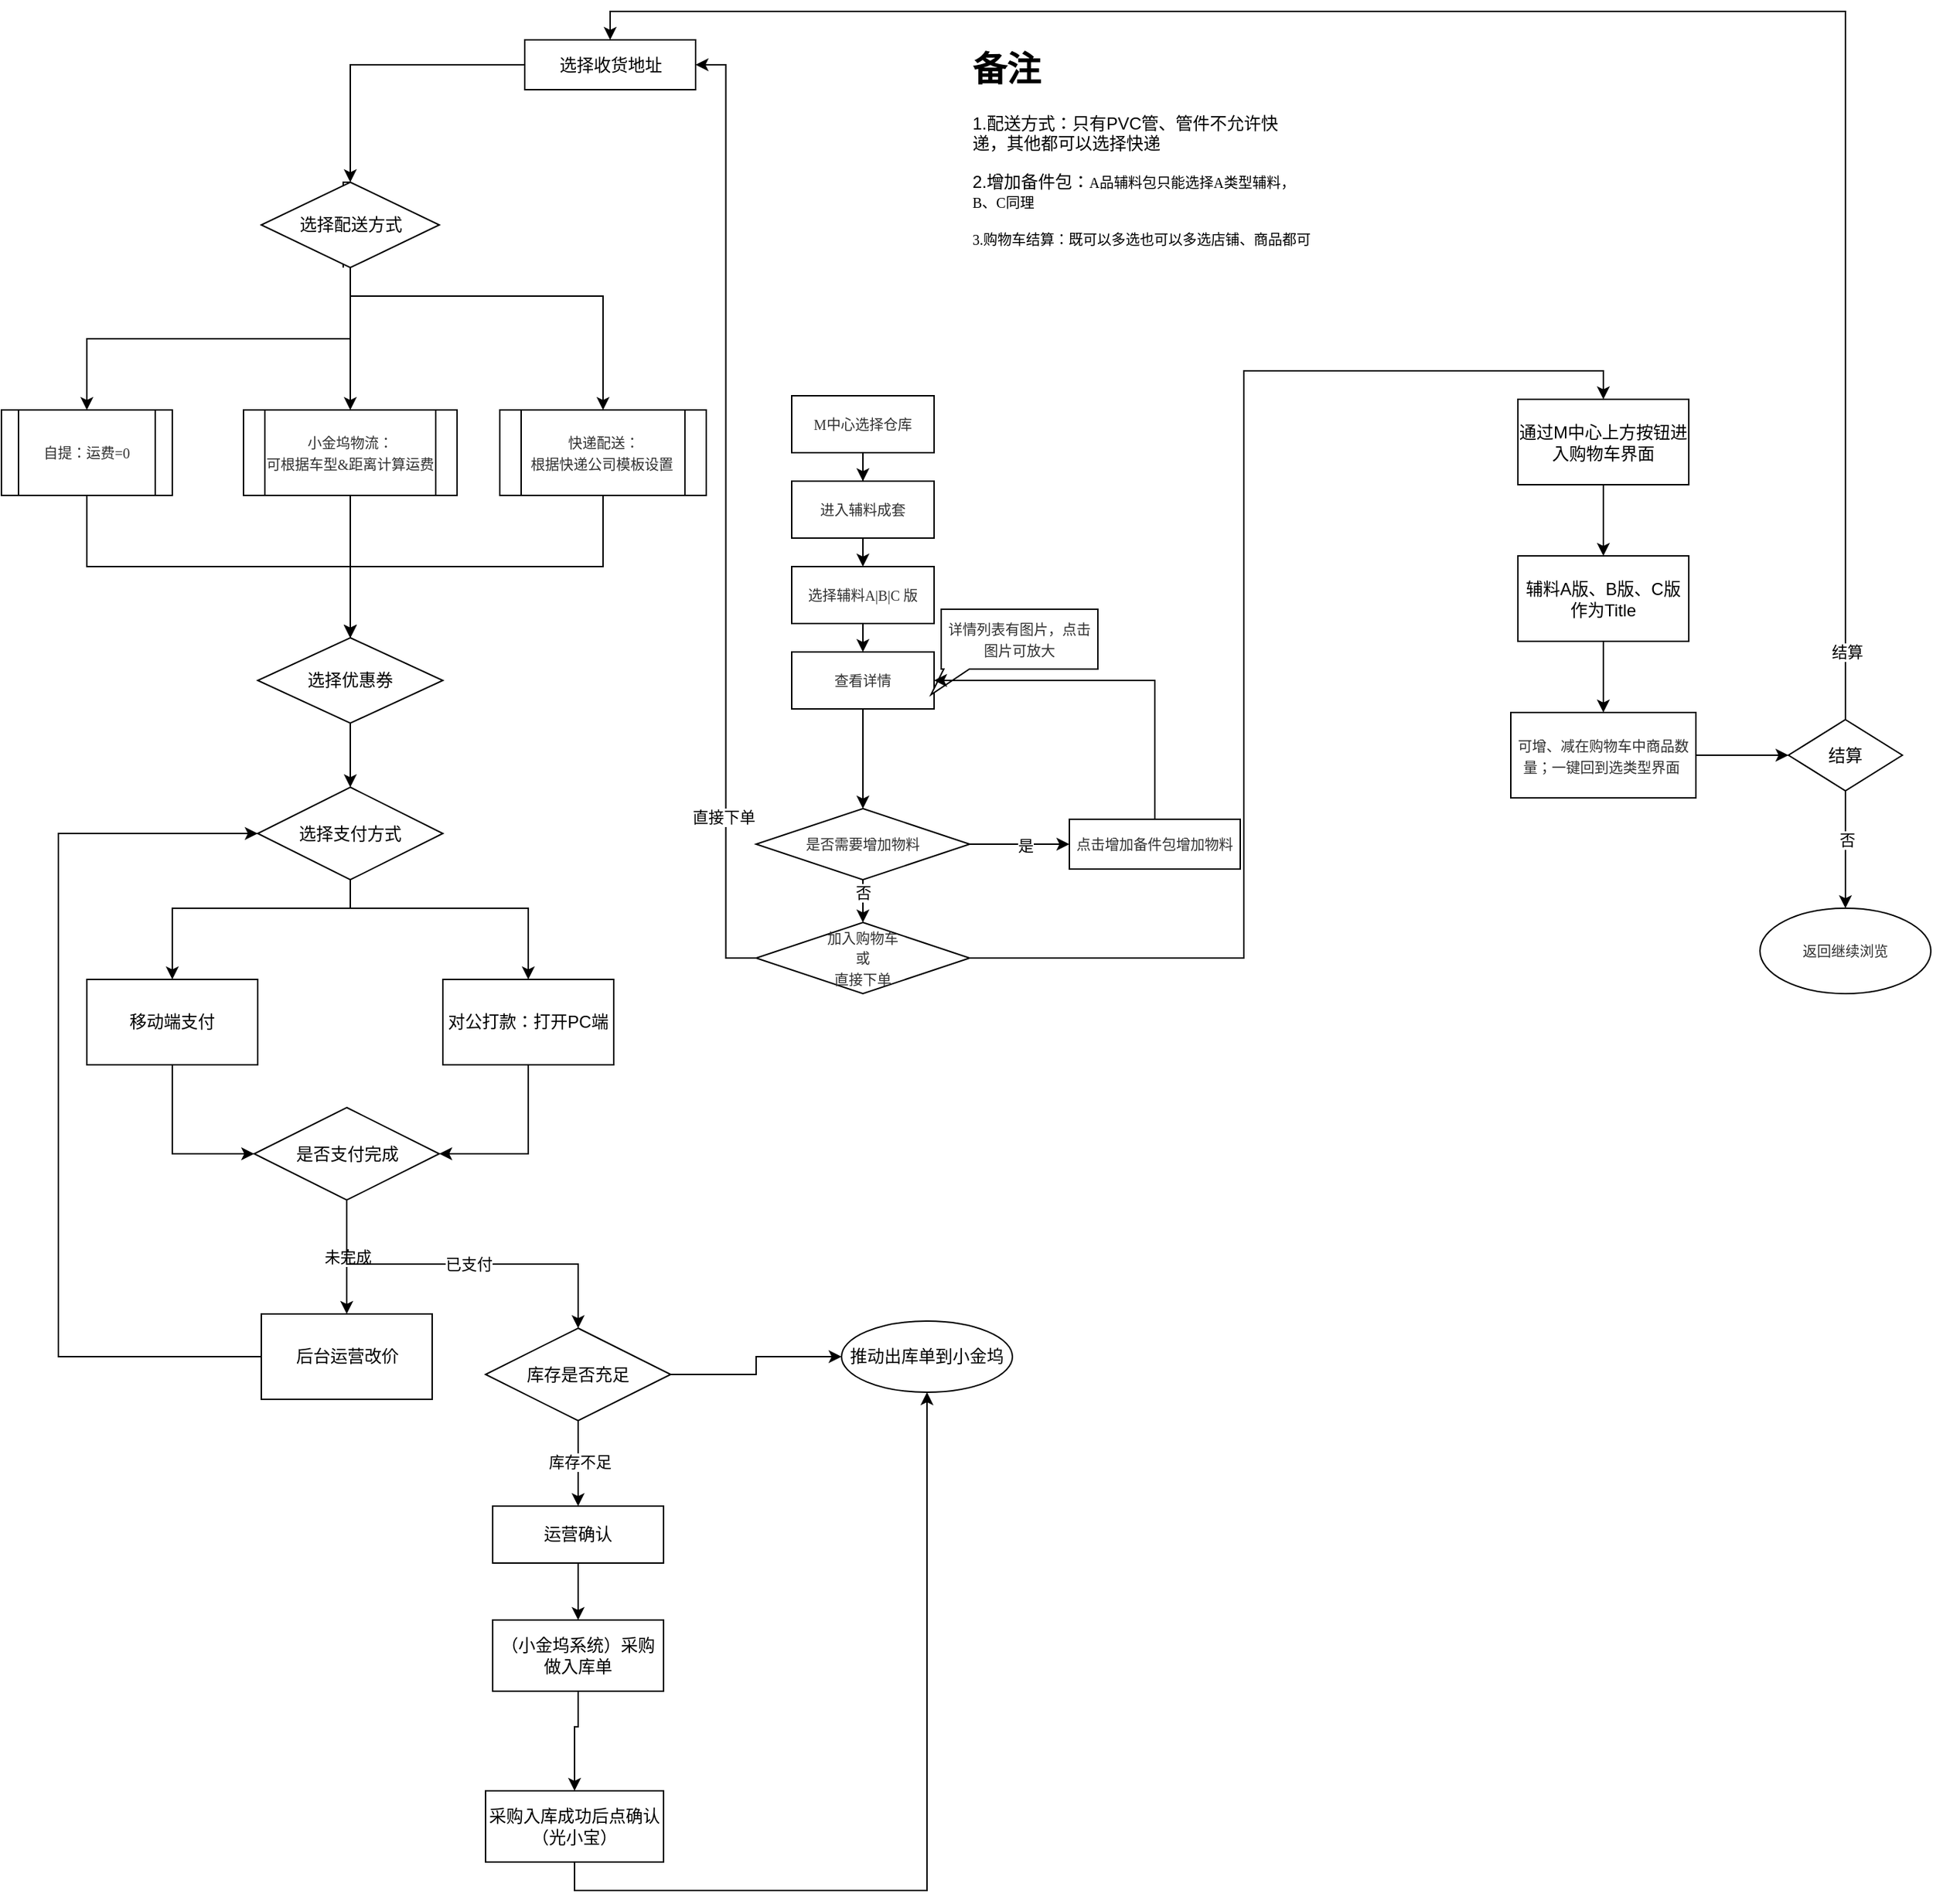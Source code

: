 <mxfile version="24.0.3" type="github">
  <diagram name="第 1 页" id="trUa0e77cNQvAdWQq11L">
    <mxGraphModel dx="2261" dy="1915" grid="1" gridSize="10" guides="1" tooltips="1" connect="1" arrows="1" fold="1" page="1" pageScale="1" pageWidth="827" pageHeight="1169" math="0" shadow="0">
      <root>
        <mxCell id="0" />
        <mxCell id="1" parent="0" />
        <mxCell id="SECOmYTdWjYfmyhCN2TT-76" value="&lt;h1 style=&quot;margin-top: 0px;&quot;&gt;备注&lt;/h1&gt;&lt;p&gt;1.配送方式：只有PVC管、管件不允许快递，其他都可以选择快递&lt;/p&gt;&lt;p&gt;2.增加备件包：&lt;span style=&quot;background-color: initial; font-size: 7.5pt; font-family: AlibabaPuHuiTi-Regular;&quot;&gt;A&lt;/span&gt;&lt;span style=&quot;background-color: initial; font-size: 7.5pt; font-family: &amp;quot;Alibaba PuHuiTi&amp;quot;;&quot;&gt;品辅料包只能选择&lt;/span&gt;&lt;span style=&quot;background-color: initial; font-size: 7.5pt; font-family: AlibabaPuHuiTi-Regular;&quot;&gt;A&lt;/span&gt;&lt;span style=&quot;background-color: initial; font-size: 7.5pt; font-family: &amp;quot;Alibaba PuHuiTi&amp;quot;;&quot;&gt;类型辅料，&lt;/span&gt;&lt;span style=&quot;background-color: initial; font-size: 7.5pt; font-family: AlibabaPuHuiTi-Regular;&quot;&gt;B&lt;/span&gt;&lt;span style=&quot;background-color: initial; font-size: 7.5pt; font-family: &amp;quot;Alibaba PuHuiTi&amp;quot;;&quot;&gt;、&lt;/span&gt;&lt;span style=&quot;background-color: initial; font-size: 7.5pt; font-family: AlibabaPuHuiTi-Regular;&quot;&gt;C&lt;/span&gt;&lt;span style=&quot;background-color: initial; font-size: 7.5pt; font-family: &amp;quot;Alibaba PuHuiTi&amp;quot;;&quot;&gt;同理&lt;/span&gt;&lt;/p&gt;&lt;p&gt;&lt;span style=&quot;background-color: initial; font-size: 7.5pt; font-family: &amp;quot;Alibaba PuHuiTi&amp;quot;;&quot;&gt;3.购物车结算：&lt;/span&gt;&lt;span style=&quot;font-family: &amp;quot;Alibaba PuHuiTi&amp;quot;; font-size: 7.5pt; background-color: initial;&quot;&gt;既可以多选也可以多选&lt;/span&gt;&lt;span style=&quot;font-family: &amp;quot;Alibaba PuHuiTi&amp;quot;; font-size: 7.5pt; background-color: initial;&quot;&gt;店铺、商品都可&lt;/span&gt;&lt;/p&gt;&lt;br/&gt;&lt;br/&gt;&lt;div&gt;&lt;br/&gt;&lt;/div&gt;" style="text;html=1;whiteSpace=wrap;overflow=hidden;rounded=0;" vertex="1" parent="1">
          <mxGeometry x="490" y="-150" width="240" height="180" as="geometry" />
        </mxCell>
        <mxCell id="SECOmYTdWjYfmyhCN2TT-16" style="edgeStyle=orthogonalEdgeStyle;rounded=0;orthogonalLoop=1;jettySize=auto;html=1;exitX=0.5;exitY=1;exitDx=0;exitDy=0;entryX=0.5;entryY=0;entryDx=0;entryDy=0;" edge="1" parent="1" source="SECOmYTdWjYfmyhCN2TT-1" target="SECOmYTdWjYfmyhCN2TT-11">
          <mxGeometry relative="1" as="geometry" />
        </mxCell>
        <mxCell id="SECOmYTdWjYfmyhCN2TT-17" value="否" style="edgeLabel;html=1;align=center;verticalAlign=middle;resizable=0;points=[];" vertex="1" connectable="0" parent="SECOmYTdWjYfmyhCN2TT-16">
          <mxGeometry x="-0.4" relative="1" as="geometry">
            <mxPoint as="offset" />
          </mxGeometry>
        </mxCell>
        <mxCell id="SECOmYTdWjYfmyhCN2TT-19" style="edgeStyle=orthogonalEdgeStyle;rounded=0;orthogonalLoop=1;jettySize=auto;html=1;exitX=1;exitY=0.5;exitDx=0;exitDy=0;entryX=0;entryY=0.5;entryDx=0;entryDy=0;" edge="1" parent="1" source="SECOmYTdWjYfmyhCN2TT-1" target="SECOmYTdWjYfmyhCN2TT-18">
          <mxGeometry relative="1" as="geometry" />
        </mxCell>
        <mxCell id="SECOmYTdWjYfmyhCN2TT-20" value="是" style="edgeLabel;html=1;align=center;verticalAlign=middle;resizable=0;points=[];" vertex="1" connectable="0" parent="SECOmYTdWjYfmyhCN2TT-19">
          <mxGeometry x="0.114" y="-1" relative="1" as="geometry">
            <mxPoint as="offset" />
          </mxGeometry>
        </mxCell>
        <mxCell id="SECOmYTdWjYfmyhCN2TT-1" value="&lt;div&gt;&lt;span style=&quot;mso-spacerun:&#39;yes&#39;;font-size:7.5pt;font-family:Alibaba PuHuiTi;color:rgb(48,48,48);&quot;&gt;是否需要增加物料&lt;/span&gt;&lt;/div&gt;" style="rhombus;whiteSpace=wrap;html=1;" vertex="1" parent="1">
          <mxGeometry x="340" y="390" width="150" height="50" as="geometry" />
        </mxCell>
        <mxCell id="SECOmYTdWjYfmyhCN2TT-12" style="edgeStyle=orthogonalEdgeStyle;rounded=0;orthogonalLoop=1;jettySize=auto;html=1;exitX=0.5;exitY=1;exitDx=0;exitDy=0;" edge="1" parent="1" source="SECOmYTdWjYfmyhCN2TT-2" target="SECOmYTdWjYfmyhCN2TT-3">
          <mxGeometry relative="1" as="geometry" />
        </mxCell>
        <mxCell id="SECOmYTdWjYfmyhCN2TT-2" value="&lt;div&gt;&lt;span style=&quot;mso-spacerun:&#39;yes&#39;;font-size:7.5pt;font-family:AlibabaPuHuiTi-Regular;color:rgb(48,48,48);&quot;&gt;M&lt;/span&gt;&lt;span style=&quot;mso-spacerun:&#39;yes&#39;;font-size:7.5pt;font-family:Alibaba PuHuiTi;color:rgb(48,48,48);&quot;&gt;中心选择仓库&lt;/span&gt;&lt;/div&gt;" style="rounded=0;whiteSpace=wrap;html=1;" vertex="1" parent="1">
          <mxGeometry x="365" y="100" width="100" height="40" as="geometry" />
        </mxCell>
        <mxCell id="SECOmYTdWjYfmyhCN2TT-13" style="edgeStyle=orthogonalEdgeStyle;rounded=0;orthogonalLoop=1;jettySize=auto;html=1;exitX=0.5;exitY=1;exitDx=0;exitDy=0;entryX=0.5;entryY=0;entryDx=0;entryDy=0;" edge="1" parent="1" source="SECOmYTdWjYfmyhCN2TT-3" target="SECOmYTdWjYfmyhCN2TT-5">
          <mxGeometry relative="1" as="geometry" />
        </mxCell>
        <mxCell id="SECOmYTdWjYfmyhCN2TT-3" value="&lt;div&gt;&lt;span style=&quot;mso-spacerun:&#39;yes&#39;;font-size:7.5pt;font-family:Alibaba PuHuiTi;color:rgb(48,48,48);&quot;&gt;进入辅料成套&lt;/span&gt;&lt;/div&gt;" style="rounded=0;whiteSpace=wrap;html=1;" vertex="1" parent="1">
          <mxGeometry x="365" y="160" width="100" height="40" as="geometry" />
        </mxCell>
        <mxCell id="SECOmYTdWjYfmyhCN2TT-14" style="edgeStyle=orthogonalEdgeStyle;rounded=0;orthogonalLoop=1;jettySize=auto;html=1;exitX=0.5;exitY=1;exitDx=0;exitDy=0;entryX=0.5;entryY=0;entryDx=0;entryDy=0;" edge="1" parent="1" source="SECOmYTdWjYfmyhCN2TT-5" target="SECOmYTdWjYfmyhCN2TT-8">
          <mxGeometry relative="1" as="geometry" />
        </mxCell>
        <mxCell id="SECOmYTdWjYfmyhCN2TT-5" value="&lt;font face=&quot;Alibaba PuHuiTi&quot; color=&quot;#303030&quot;&gt;&lt;span style=&quot;font-size: 10px;&quot;&gt;选择辅料A|B|C 版&lt;/span&gt;&lt;/font&gt;" style="rounded=0;whiteSpace=wrap;html=1;" vertex="1" parent="1">
          <mxGeometry x="365" y="220" width="100" height="40" as="geometry" />
        </mxCell>
        <mxCell id="SECOmYTdWjYfmyhCN2TT-15" style="edgeStyle=orthogonalEdgeStyle;rounded=0;orthogonalLoop=1;jettySize=auto;html=1;exitX=0.5;exitY=1;exitDx=0;exitDy=0;entryX=0.5;entryY=0;entryDx=0;entryDy=0;" edge="1" parent="1" source="SECOmYTdWjYfmyhCN2TT-8" target="SECOmYTdWjYfmyhCN2TT-1">
          <mxGeometry relative="1" as="geometry" />
        </mxCell>
        <mxCell id="SECOmYTdWjYfmyhCN2TT-8" value="&lt;font face=&quot;Alibaba PuHuiTi&quot; color=&quot;#303030&quot;&gt;&lt;span style=&quot;font-size: 10px;&quot;&gt;查看详情&lt;/span&gt;&lt;/font&gt;" style="rounded=0;whiteSpace=wrap;html=1;" vertex="1" parent="1">
          <mxGeometry x="365" y="280" width="100" height="40" as="geometry" />
        </mxCell>
        <mxCell id="SECOmYTdWjYfmyhCN2TT-9" value="&lt;div&gt;&lt;span style=&quot;mso-spacerun:&#39;yes&#39;;font-size:7.5pt;font-family:Alibaba PuHuiTi;color:rgb(48,48,48);&quot;&gt;详情列表有图片，&lt;/span&gt;&lt;span style=&quot;background-color: initial; color: rgb(48, 48, 48); font-family: &amp;quot;Alibaba PuHuiTi&amp;quot;; font-size: 7.5pt;&quot;&gt;点击图片可放大&lt;/span&gt;&lt;/div&gt;" style="whiteSpace=wrap;html=1;shape=mxgraph.basic.rectCallout;dx=10.8;dy=18;boundedLbl=1;" vertex="1" parent="1">
          <mxGeometry x="470" y="250" width="110" height="60" as="geometry" />
        </mxCell>
        <mxCell id="SECOmYTdWjYfmyhCN2TT-81" style="edgeStyle=orthogonalEdgeStyle;rounded=0;orthogonalLoop=1;jettySize=auto;html=1;exitX=1;exitY=0.5;exitDx=0;exitDy=0;entryX=0.5;entryY=0;entryDx=0;entryDy=0;" edge="1" parent="1" source="SECOmYTdWjYfmyhCN2TT-11" target="SECOmYTdWjYfmyhCN2TT-80">
          <mxGeometry relative="1" as="geometry" />
        </mxCell>
        <mxCell id="SECOmYTdWjYfmyhCN2TT-93" style="edgeStyle=orthogonalEdgeStyle;rounded=0;orthogonalLoop=1;jettySize=auto;html=1;exitX=0;exitY=0.5;exitDx=0;exitDy=0;entryX=1;entryY=0.5;entryDx=0;entryDy=0;" edge="1" parent="1" source="SECOmYTdWjYfmyhCN2TT-11" target="SECOmYTdWjYfmyhCN2TT-23">
          <mxGeometry relative="1" as="geometry" />
        </mxCell>
        <mxCell id="SECOmYTdWjYfmyhCN2TT-94" value="直接下单" style="edgeLabel;html=1;align=center;verticalAlign=middle;resizable=0;points=[];" vertex="1" connectable="0" parent="SECOmYTdWjYfmyhCN2TT-93">
          <mxGeometry x="-0.64" y="2" relative="1" as="geometry">
            <mxPoint as="offset" />
          </mxGeometry>
        </mxCell>
        <mxCell id="SECOmYTdWjYfmyhCN2TT-11" value="&lt;div&gt;&lt;span style=&quot;mso-spacerun:&#39;yes&#39;;font-size:7.5pt;font-family:Alibaba PuHuiTi;color:rgb(48,48,48);&quot;&gt;加入购物车&lt;br&gt;&lt;/span&gt;&lt;/div&gt;&lt;div&gt;&lt;span style=&quot;mso-spacerun:&#39;yes&#39;;font-size:7.5pt;font-family:Alibaba PuHuiTi;color:rgb(48,48,48);&quot;&gt;或&lt;br&gt;&lt;/span&gt;&lt;/div&gt;&lt;div&gt;&lt;span style=&quot;mso-spacerun:&#39;yes&#39;;font-size:7.5pt;font-family:Alibaba PuHuiTi;color:rgb(48,48,48);&quot;&gt;直接下单&lt;/span&gt;&lt;/div&gt;" style="rhombus;whiteSpace=wrap;html=1;" vertex="1" parent="1">
          <mxGeometry x="340" y="470" width="150" height="50" as="geometry" />
        </mxCell>
        <mxCell id="SECOmYTdWjYfmyhCN2TT-21" style="edgeStyle=orthogonalEdgeStyle;rounded=0;orthogonalLoop=1;jettySize=auto;html=1;exitX=0.5;exitY=0;exitDx=0;exitDy=0;entryX=1;entryY=0.5;entryDx=0;entryDy=0;" edge="1" parent="1" source="SECOmYTdWjYfmyhCN2TT-18" target="SECOmYTdWjYfmyhCN2TT-8">
          <mxGeometry relative="1" as="geometry" />
        </mxCell>
        <mxCell id="SECOmYTdWjYfmyhCN2TT-18" value="&lt;div&gt;&lt;span style=&quot;mso-spacerun:&#39;yes&#39;;font-size:7.5pt;font-family:Alibaba PuHuiTi;color:rgb(48,48,48);&quot;&gt;点击增加备件包增加物料&lt;/span&gt;&lt;/div&gt;" style="rounded=0;whiteSpace=wrap;html=1;" vertex="1" parent="1">
          <mxGeometry x="560" y="397.5" width="120" height="35" as="geometry" />
        </mxCell>
        <mxCell id="SECOmYTdWjYfmyhCN2TT-30" value="" style="edgeStyle=orthogonalEdgeStyle;rounded=0;orthogonalLoop=1;jettySize=auto;html=1;" edge="1" parent="1" source="SECOmYTdWjYfmyhCN2TT-23" target="SECOmYTdWjYfmyhCN2TT-28">
          <mxGeometry relative="1" as="geometry" />
        </mxCell>
        <mxCell id="SECOmYTdWjYfmyhCN2TT-23" value="选择收货地址" style="rounded=0;whiteSpace=wrap;html=1;" vertex="1" parent="1">
          <mxGeometry x="177.5" y="-150" width="120" height="35" as="geometry" />
        </mxCell>
        <mxCell id="SECOmYTdWjYfmyhCN2TT-40" style="edgeStyle=orthogonalEdgeStyle;rounded=0;orthogonalLoop=1;jettySize=auto;html=1;entryX=0.5;entryY=0;entryDx=0;entryDy=0;exitX=0.5;exitY=1;exitDx=0;exitDy=0;" edge="1" parent="1" source="SECOmYTdWjYfmyhCN2TT-28" target="SECOmYTdWjYfmyhCN2TT-33">
          <mxGeometry relative="1" as="geometry">
            <mxPoint x="238" y="-70" as="sourcePoint" />
          </mxGeometry>
        </mxCell>
        <mxCell id="SECOmYTdWjYfmyhCN2TT-41" style="edgeStyle=orthogonalEdgeStyle;rounded=0;orthogonalLoop=1;jettySize=auto;html=1;exitX=0.5;exitY=1;exitDx=0;exitDy=0;entryX=0.5;entryY=0;entryDx=0;entryDy=0;" edge="1" parent="1" source="SECOmYTdWjYfmyhCN2TT-28" target="SECOmYTdWjYfmyhCN2TT-34">
          <mxGeometry relative="1" as="geometry">
            <Array as="points">
              <mxPoint x="55" y="-10" />
              <mxPoint x="55" y="-10" />
            </Array>
          </mxGeometry>
        </mxCell>
        <mxCell id="SECOmYTdWjYfmyhCN2TT-78" style="edgeStyle=orthogonalEdgeStyle;rounded=0;orthogonalLoop=1;jettySize=auto;html=1;exitX=0.46;exitY=1;exitDx=0;exitDy=0;entryX=0.5;entryY=0;entryDx=0;entryDy=0;exitPerimeter=0;" edge="1" parent="1" source="SECOmYTdWjYfmyhCN2TT-28" target="SECOmYTdWjYfmyhCN2TT-35">
          <mxGeometry relative="1" as="geometry">
            <Array as="points">
              <mxPoint x="55" y="-50" />
              <mxPoint x="55" y="30" />
              <mxPoint x="233" y="30" />
            </Array>
          </mxGeometry>
        </mxCell>
        <mxCell id="SECOmYTdWjYfmyhCN2TT-28" value="选择配送方式" style="rhombus;whiteSpace=wrap;html=1;" vertex="1" parent="1">
          <mxGeometry x="-7.5" y="-50" width="125" height="60" as="geometry" />
        </mxCell>
        <mxCell id="SECOmYTdWjYfmyhCN2TT-47" value="" style="edgeStyle=orthogonalEdgeStyle;rounded=0;orthogonalLoop=1;jettySize=auto;html=1;entryX=0.5;entryY=0;entryDx=0;entryDy=0;" edge="1" parent="1" source="SECOmYTdWjYfmyhCN2TT-32" target="SECOmYTdWjYfmyhCN2TT-48">
          <mxGeometry relative="1" as="geometry">
            <mxPoint x="55" y="385" as="targetPoint" />
          </mxGeometry>
        </mxCell>
        <mxCell id="SECOmYTdWjYfmyhCN2TT-32" value="选择优惠券" style="rhombus;whiteSpace=wrap;html=1;" vertex="1" parent="1">
          <mxGeometry x="-10" y="270" width="130" height="60" as="geometry" />
        </mxCell>
        <mxCell id="SECOmYTdWjYfmyhCN2TT-43" style="edgeStyle=orthogonalEdgeStyle;rounded=0;orthogonalLoop=1;jettySize=auto;html=1;exitX=0.5;exitY=1;exitDx=0;exitDy=0;entryX=0.5;entryY=0;entryDx=0;entryDy=0;" edge="1" parent="1" source="SECOmYTdWjYfmyhCN2TT-33" target="SECOmYTdWjYfmyhCN2TT-32">
          <mxGeometry relative="1" as="geometry" />
        </mxCell>
        <mxCell id="SECOmYTdWjYfmyhCN2TT-33" value="&lt;div&gt;&lt;span style=&quot;mso-spacerun:&#39;yes&#39;;font-size:7.5pt;font-family:Alibaba PuHuiTi;color:rgb(48,48,48);&quot;&gt;自提：运费&lt;/span&gt;&lt;span style=&quot;mso-spacerun:&#39;yes&#39;;font-size:7.5pt;font-family:AlibabaPuHuiTi-Regular;color:rgb(48,48,48);&quot;&gt;=0&lt;/span&gt;&lt;/div&gt;" style="shape=process;whiteSpace=wrap;html=1;backgroundOutline=1;" vertex="1" parent="1">
          <mxGeometry x="-190" y="110" width="120" height="60" as="geometry" />
        </mxCell>
        <mxCell id="SECOmYTdWjYfmyhCN2TT-45" style="edgeStyle=orthogonalEdgeStyle;rounded=0;orthogonalLoop=1;jettySize=auto;html=1;exitX=0.5;exitY=1;exitDx=0;exitDy=0;entryX=0.5;entryY=0;entryDx=0;entryDy=0;" edge="1" parent="1" source="SECOmYTdWjYfmyhCN2TT-34" target="SECOmYTdWjYfmyhCN2TT-32">
          <mxGeometry relative="1" as="geometry" />
        </mxCell>
        <mxCell id="SECOmYTdWjYfmyhCN2TT-34" value="&lt;div&gt;&lt;span style=&quot;mso-spacerun:&#39;yes&#39;;font-size:7.5pt;font-family:Alibaba PuHuiTi;color:rgb(48,48,48);&quot;&gt;小金坞物流：&lt;/span&gt;&lt;/div&gt;&lt;div&gt;&lt;span style=&quot;mso-spacerun:&#39;yes&#39;;font-size:7.5pt;font-family:Alibaba PuHuiTi;color:rgb(48,48,48);&quot;&gt;可根据车型&lt;/span&gt;&lt;span style=&quot;color: rgb(48, 48, 48); font-family: AlibabaPuHuiTi-Regular; font-size: 7.5pt; background-color: initial;&quot;&gt;&amp;amp;&lt;/span&gt;&lt;span style=&quot;background-color: initial; font-size: 7.5pt; font-family: &amp;quot;Alibaba PuHuiTi&amp;quot;; color: rgb(48, 48, 48);&quot;&gt;距离&lt;/span&gt;&lt;span style=&quot;background-color: initial; font-size: 7.5pt; color: rgb(48, 48, 48);&quot;&gt;&lt;font face=&quot;AlibabaPuHuiTi-Regular&quot;&gt;计算&lt;/font&gt;&lt;/span&gt;&lt;span style=&quot;background-color: initial; font-size: 7.5pt; font-family: &amp;quot;Alibaba PuHuiTi&amp;quot;; color: rgb(48, 48, 48);&quot;&gt;运费&lt;/span&gt;&lt;/div&gt;" style="shape=process;whiteSpace=wrap;html=1;backgroundOutline=1;" vertex="1" parent="1">
          <mxGeometry x="-20" y="110" width="150" height="60" as="geometry" />
        </mxCell>
        <mxCell id="SECOmYTdWjYfmyhCN2TT-44" style="edgeStyle=orthogonalEdgeStyle;rounded=0;orthogonalLoop=1;jettySize=auto;html=1;exitX=0.5;exitY=1;exitDx=0;exitDy=0;entryX=0.5;entryY=0;entryDx=0;entryDy=0;" edge="1" parent="1" source="SECOmYTdWjYfmyhCN2TT-35" target="SECOmYTdWjYfmyhCN2TT-32">
          <mxGeometry relative="1" as="geometry" />
        </mxCell>
        <mxCell id="SECOmYTdWjYfmyhCN2TT-35" value="&lt;div&gt;&lt;span style=&quot;mso-spacerun:&#39;yes&#39;;font-size:7.5pt;font-family:Alibaba PuHuiTi;color:rgb(48,48,48);&quot;&gt;快递配送：&lt;/span&gt;&lt;/div&gt;&lt;div&gt;&lt;span style=&quot;mso-spacerun:&#39;yes&#39;;font-size:7.5pt;font-family:Alibaba PuHuiTi;color:rgb(48,48,48);&quot;&gt;根据快递公司模&lt;/span&gt;&lt;span style=&quot;mso-spacerun:&#39;yes&#39;;font-size:7.5pt;font-family:Alibaba PuHuiTi;color:rgb(48,48,48);&quot;&gt;板设置&amp;nbsp;&lt;/span&gt;&lt;/div&gt;" style="shape=process;whiteSpace=wrap;html=1;backgroundOutline=1;" vertex="1" parent="1">
          <mxGeometry x="160" y="110" width="145" height="60" as="geometry" />
        </mxCell>
        <mxCell id="SECOmYTdWjYfmyhCN2TT-38" style="edgeStyle=none;rounded=0;orthogonalLoop=1;jettySize=auto;html=1;exitX=0;exitY=0.5;exitDx=0;exitDy=0;" edge="1" parent="1" source="SECOmYTdWjYfmyhCN2TT-28" target="SECOmYTdWjYfmyhCN2TT-28">
          <mxGeometry relative="1" as="geometry" />
        </mxCell>
        <mxCell id="SECOmYTdWjYfmyhCN2TT-61" style="edgeStyle=orthogonalEdgeStyle;rounded=0;orthogonalLoop=1;jettySize=auto;html=1;exitX=0.5;exitY=1;exitDx=0;exitDy=0;entryX=0.5;entryY=0;entryDx=0;entryDy=0;" edge="1" parent="1" source="SECOmYTdWjYfmyhCN2TT-48" target="SECOmYTdWjYfmyhCN2TT-50">
          <mxGeometry relative="1" as="geometry">
            <Array as="points">
              <mxPoint x="55" y="460" />
              <mxPoint x="-70" y="460" />
            </Array>
          </mxGeometry>
        </mxCell>
        <mxCell id="SECOmYTdWjYfmyhCN2TT-62" style="edgeStyle=orthogonalEdgeStyle;rounded=0;orthogonalLoop=1;jettySize=auto;html=1;exitX=0.5;exitY=1;exitDx=0;exitDy=0;entryX=0.5;entryY=0;entryDx=0;entryDy=0;" edge="1" parent="1" source="SECOmYTdWjYfmyhCN2TT-48" target="SECOmYTdWjYfmyhCN2TT-51">
          <mxGeometry relative="1" as="geometry">
            <Array as="points">
              <mxPoint x="55" y="460" />
              <mxPoint x="180" y="460" />
              <mxPoint x="180" y="500" />
            </Array>
          </mxGeometry>
        </mxCell>
        <mxCell id="SECOmYTdWjYfmyhCN2TT-48" value="选择支付方式" style="rhombus;whiteSpace=wrap;html=1;" vertex="1" parent="1">
          <mxGeometry x="-10" y="375" width="130" height="65" as="geometry" />
        </mxCell>
        <mxCell id="SECOmYTdWjYfmyhCN2TT-64" style="edgeStyle=orthogonalEdgeStyle;rounded=0;orthogonalLoop=1;jettySize=auto;html=1;exitX=0.5;exitY=1;exitDx=0;exitDy=0;entryX=0;entryY=0.5;entryDx=0;entryDy=0;" edge="1" parent="1" source="SECOmYTdWjYfmyhCN2TT-50" target="SECOmYTdWjYfmyhCN2TT-52">
          <mxGeometry relative="1" as="geometry" />
        </mxCell>
        <mxCell id="SECOmYTdWjYfmyhCN2TT-50" value="移动端支付" style="rounded=0;whiteSpace=wrap;html=1;" vertex="1" parent="1">
          <mxGeometry x="-130" y="510" width="120" height="60" as="geometry" />
        </mxCell>
        <mxCell id="SECOmYTdWjYfmyhCN2TT-63" style="edgeStyle=orthogonalEdgeStyle;rounded=0;orthogonalLoop=1;jettySize=auto;html=1;exitX=0.5;exitY=1;exitDx=0;exitDy=0;entryX=1;entryY=0.5;entryDx=0;entryDy=0;" edge="1" parent="1" source="SECOmYTdWjYfmyhCN2TT-51" target="SECOmYTdWjYfmyhCN2TT-52">
          <mxGeometry relative="1" as="geometry" />
        </mxCell>
        <mxCell id="SECOmYTdWjYfmyhCN2TT-51" value="对公打款：打开PC端" style="rounded=0;whiteSpace=wrap;html=1;" vertex="1" parent="1">
          <mxGeometry x="120" y="510" width="120" height="60" as="geometry" />
        </mxCell>
        <mxCell id="SECOmYTdWjYfmyhCN2TT-65" value="未完成" style="edgeStyle=orthogonalEdgeStyle;rounded=0;orthogonalLoop=1;jettySize=auto;html=1;exitX=0.5;exitY=1;exitDx=0;exitDy=0;entryX=0.5;entryY=0;entryDx=0;entryDy=0;" edge="1" parent="1" source="SECOmYTdWjYfmyhCN2TT-52" target="SECOmYTdWjYfmyhCN2TT-53">
          <mxGeometry relative="1" as="geometry" />
        </mxCell>
        <mxCell id="SECOmYTdWjYfmyhCN2TT-67" style="edgeStyle=orthogonalEdgeStyle;rounded=0;orthogonalLoop=1;jettySize=auto;html=1;exitX=0.5;exitY=1;exitDx=0;exitDy=0;entryX=0.5;entryY=0;entryDx=0;entryDy=0;" edge="1" parent="1" source="SECOmYTdWjYfmyhCN2TT-52" target="SECOmYTdWjYfmyhCN2TT-56">
          <mxGeometry relative="1" as="geometry" />
        </mxCell>
        <mxCell id="SECOmYTdWjYfmyhCN2TT-68" value="已支付" style="edgeLabel;html=1;align=center;verticalAlign=middle;resizable=0;points=[];" vertex="1" connectable="0" parent="SECOmYTdWjYfmyhCN2TT-67">
          <mxGeometry x="0.026" relative="1" as="geometry">
            <mxPoint x="1" as="offset" />
          </mxGeometry>
        </mxCell>
        <mxCell id="SECOmYTdWjYfmyhCN2TT-52" value="是否支付完成" style="rhombus;whiteSpace=wrap;html=1;" vertex="1" parent="1">
          <mxGeometry x="-12.5" y="600" width="130" height="65" as="geometry" />
        </mxCell>
        <mxCell id="SECOmYTdWjYfmyhCN2TT-66" style="edgeStyle=orthogonalEdgeStyle;rounded=0;orthogonalLoop=1;jettySize=auto;html=1;exitX=0;exitY=0.5;exitDx=0;exitDy=0;entryX=0;entryY=0.5;entryDx=0;entryDy=0;" edge="1" parent="1" source="SECOmYTdWjYfmyhCN2TT-53" target="SECOmYTdWjYfmyhCN2TT-48">
          <mxGeometry relative="1" as="geometry">
            <Array as="points">
              <mxPoint x="-150" y="775" />
              <mxPoint x="-150" y="408" />
            </Array>
          </mxGeometry>
        </mxCell>
        <mxCell id="SECOmYTdWjYfmyhCN2TT-53" value="后台运营改价" style="rounded=0;whiteSpace=wrap;html=1;" vertex="1" parent="1">
          <mxGeometry x="-7.5" y="745" width="120" height="60" as="geometry" />
        </mxCell>
        <mxCell id="SECOmYTdWjYfmyhCN2TT-71" style="edgeStyle=orthogonalEdgeStyle;rounded=0;orthogonalLoop=1;jettySize=auto;html=1;exitX=0.5;exitY=1;exitDx=0;exitDy=0;entryX=0.5;entryY=0;entryDx=0;entryDy=0;" edge="1" parent="1" source="SECOmYTdWjYfmyhCN2TT-55" target="SECOmYTdWjYfmyhCN2TT-59">
          <mxGeometry relative="1" as="geometry" />
        </mxCell>
        <mxCell id="SECOmYTdWjYfmyhCN2TT-55" value="运营确认" style="rounded=0;whiteSpace=wrap;html=1;" vertex="1" parent="1">
          <mxGeometry x="155" y="880" width="120" height="40" as="geometry" />
        </mxCell>
        <mxCell id="SECOmYTdWjYfmyhCN2TT-69" style="edgeStyle=orthogonalEdgeStyle;rounded=0;orthogonalLoop=1;jettySize=auto;html=1;exitX=0.5;exitY=1;exitDx=0;exitDy=0;entryX=0.5;entryY=0;entryDx=0;entryDy=0;" edge="1" parent="1" source="SECOmYTdWjYfmyhCN2TT-56" target="SECOmYTdWjYfmyhCN2TT-55">
          <mxGeometry relative="1" as="geometry" />
        </mxCell>
        <mxCell id="SECOmYTdWjYfmyhCN2TT-70" value="库存不足" style="edgeLabel;html=1;align=center;verticalAlign=middle;resizable=0;points=[];" vertex="1" connectable="0" parent="SECOmYTdWjYfmyhCN2TT-69">
          <mxGeometry x="-0.033" y="1" relative="1" as="geometry">
            <mxPoint as="offset" />
          </mxGeometry>
        </mxCell>
        <mxCell id="SECOmYTdWjYfmyhCN2TT-73" style="edgeStyle=orthogonalEdgeStyle;rounded=0;orthogonalLoop=1;jettySize=auto;html=1;exitX=1;exitY=0.5;exitDx=0;exitDy=0;entryX=0;entryY=0.5;entryDx=0;entryDy=0;" edge="1" parent="1" source="SECOmYTdWjYfmyhCN2TT-56" target="SECOmYTdWjYfmyhCN2TT-75">
          <mxGeometry relative="1" as="geometry">
            <mxPoint x="400" y="775" as="targetPoint" />
          </mxGeometry>
        </mxCell>
        <mxCell id="SECOmYTdWjYfmyhCN2TT-56" value="库存是否充足" style="rhombus;whiteSpace=wrap;html=1;" vertex="1" parent="1">
          <mxGeometry x="150" y="755" width="130" height="65" as="geometry" />
        </mxCell>
        <mxCell id="SECOmYTdWjYfmyhCN2TT-58" style="edgeStyle=orthogonalEdgeStyle;rounded=0;orthogonalLoop=1;jettySize=auto;html=1;exitX=0.5;exitY=1;exitDx=0;exitDy=0;" edge="1" parent="1" source="SECOmYTdWjYfmyhCN2TT-55" target="SECOmYTdWjYfmyhCN2TT-55">
          <mxGeometry relative="1" as="geometry" />
        </mxCell>
        <mxCell id="SECOmYTdWjYfmyhCN2TT-72" style="edgeStyle=orthogonalEdgeStyle;rounded=0;orthogonalLoop=1;jettySize=auto;html=1;exitX=0.5;exitY=1;exitDx=0;exitDy=0;entryX=0.5;entryY=0;entryDx=0;entryDy=0;" edge="1" parent="1" source="SECOmYTdWjYfmyhCN2TT-59" target="SECOmYTdWjYfmyhCN2TT-60">
          <mxGeometry relative="1" as="geometry">
            <Array as="points">
              <mxPoint x="215" y="1035" />
              <mxPoint x="213" y="1035" />
            </Array>
          </mxGeometry>
        </mxCell>
        <mxCell id="SECOmYTdWjYfmyhCN2TT-59" value="（小金坞系统）采购做入库单" style="rounded=0;whiteSpace=wrap;html=1;" vertex="1" parent="1">
          <mxGeometry x="155" y="960" width="120" height="50" as="geometry" />
        </mxCell>
        <mxCell id="SECOmYTdWjYfmyhCN2TT-74" style="edgeStyle=orthogonalEdgeStyle;rounded=0;orthogonalLoop=1;jettySize=auto;html=1;exitX=0.5;exitY=1;exitDx=0;exitDy=0;entryX=0.5;entryY=1;entryDx=0;entryDy=0;" edge="1" parent="1" source="SECOmYTdWjYfmyhCN2TT-60" target="SECOmYTdWjYfmyhCN2TT-75">
          <mxGeometry relative="1" as="geometry">
            <mxPoint x="460" y="805" as="targetPoint" />
          </mxGeometry>
        </mxCell>
        <mxCell id="SECOmYTdWjYfmyhCN2TT-60" value="采购入库成功后点确认（光小宝）" style="rounded=0;whiteSpace=wrap;html=1;" vertex="1" parent="1">
          <mxGeometry x="150" y="1080" width="125" height="50" as="geometry" />
        </mxCell>
        <mxCell id="SECOmYTdWjYfmyhCN2TT-75" value="推动出库单到小金坞" style="ellipse;whiteSpace=wrap;html=1;" vertex="1" parent="1">
          <mxGeometry x="400" y="750" width="120" height="50" as="geometry" />
        </mxCell>
        <mxCell id="SECOmYTdWjYfmyhCN2TT-86" style="edgeStyle=orthogonalEdgeStyle;rounded=0;orthogonalLoop=1;jettySize=auto;html=1;exitX=0.5;exitY=1;exitDx=0;exitDy=0;entryX=0.5;entryY=0;entryDx=0;entryDy=0;" edge="1" parent="1" source="SECOmYTdWjYfmyhCN2TT-80" target="SECOmYTdWjYfmyhCN2TT-82">
          <mxGeometry relative="1" as="geometry" />
        </mxCell>
        <mxCell id="SECOmYTdWjYfmyhCN2TT-80" value="通过M中心上方按钮进入购物车界面" style="rounded=0;whiteSpace=wrap;html=1;" vertex="1" parent="1">
          <mxGeometry x="875" y="102.5" width="120" height="60" as="geometry" />
        </mxCell>
        <mxCell id="SECOmYTdWjYfmyhCN2TT-87" style="edgeStyle=orthogonalEdgeStyle;rounded=0;orthogonalLoop=1;jettySize=auto;html=1;exitX=0.5;exitY=1;exitDx=0;exitDy=0;entryX=0.5;entryY=0;entryDx=0;entryDy=0;" edge="1" parent="1" source="SECOmYTdWjYfmyhCN2TT-82" target="SECOmYTdWjYfmyhCN2TT-83">
          <mxGeometry relative="1" as="geometry" />
        </mxCell>
        <mxCell id="SECOmYTdWjYfmyhCN2TT-82" value="辅料A版、B版、C版作为Title" style="rounded=0;whiteSpace=wrap;html=1;" vertex="1" parent="1">
          <mxGeometry x="875" y="212.5" width="120" height="60" as="geometry" />
        </mxCell>
        <mxCell id="SECOmYTdWjYfmyhCN2TT-88" style="edgeStyle=orthogonalEdgeStyle;rounded=0;orthogonalLoop=1;jettySize=auto;html=1;exitX=1;exitY=0.5;exitDx=0;exitDy=0;entryX=0;entryY=0.5;entryDx=0;entryDy=0;" edge="1" parent="1" source="SECOmYTdWjYfmyhCN2TT-83" target="SECOmYTdWjYfmyhCN2TT-84">
          <mxGeometry relative="1" as="geometry" />
        </mxCell>
        <mxCell id="SECOmYTdWjYfmyhCN2TT-83" value="&lt;div&gt;&lt;span style=&quot;mso-spacerun:&#39;yes&#39;;font-size:7.5pt;font-family:Alibaba PuHuiTi;color:rgb(48,48,48);&quot;&gt;可增、减在购物车中商品数量；一&lt;/span&gt;&lt;span style=&quot;color: rgb(48, 48, 48); font-family: &amp;quot;Alibaba PuHuiTi&amp;quot;; font-size: 7.5pt; background-color: initial;&quot;&gt;键回到选类型界面&amp;nbsp;&lt;/span&gt;&lt;/div&gt;" style="rounded=0;whiteSpace=wrap;html=1;" vertex="1" parent="1">
          <mxGeometry x="870" y="322.5" width="130" height="60" as="geometry" />
        </mxCell>
        <mxCell id="SECOmYTdWjYfmyhCN2TT-89" style="edgeStyle=orthogonalEdgeStyle;rounded=0;orthogonalLoop=1;jettySize=auto;html=1;exitX=0.5;exitY=1;exitDx=0;exitDy=0;entryX=0.5;entryY=0;entryDx=0;entryDy=0;" edge="1" parent="1" source="SECOmYTdWjYfmyhCN2TT-84" target="SECOmYTdWjYfmyhCN2TT-85">
          <mxGeometry relative="1" as="geometry" />
        </mxCell>
        <mxCell id="SECOmYTdWjYfmyhCN2TT-92" value="否" style="edgeLabel;html=1;align=center;verticalAlign=middle;resizable=0;points=[];" vertex="1" connectable="0" parent="SECOmYTdWjYfmyhCN2TT-89">
          <mxGeometry x="-0.176" y="1" relative="1" as="geometry">
            <mxPoint as="offset" />
          </mxGeometry>
        </mxCell>
        <mxCell id="SECOmYTdWjYfmyhCN2TT-90" style="edgeStyle=orthogonalEdgeStyle;rounded=0;orthogonalLoop=1;jettySize=auto;html=1;exitX=0.5;exitY=0;exitDx=0;exitDy=0;entryX=0.5;entryY=0;entryDx=0;entryDy=0;" edge="1" parent="1" source="SECOmYTdWjYfmyhCN2TT-84" target="SECOmYTdWjYfmyhCN2TT-23">
          <mxGeometry relative="1" as="geometry">
            <mxPoint x="920" y="-60" as="targetPoint" />
          </mxGeometry>
        </mxCell>
        <mxCell id="SECOmYTdWjYfmyhCN2TT-91" value="结算" style="edgeLabel;html=1;align=center;verticalAlign=middle;resizable=0;points=[];" vertex="1" connectable="0" parent="SECOmYTdWjYfmyhCN2TT-90">
          <mxGeometry x="-0.931" y="-1" relative="1" as="geometry">
            <mxPoint as="offset" />
          </mxGeometry>
        </mxCell>
        <mxCell id="SECOmYTdWjYfmyhCN2TT-84" value="结算" style="rhombus;whiteSpace=wrap;html=1;" vertex="1" parent="1">
          <mxGeometry x="1065" y="327.5" width="80" height="50" as="geometry" />
        </mxCell>
        <mxCell id="SECOmYTdWjYfmyhCN2TT-85" value="&lt;div&gt;&lt;span style=&quot;mso-spacerun:&#39;yes&#39;;font-size:7.5pt;font-family:Alibaba PuHuiTi;color:rgb(48,48,48);&quot;&gt;返回继续浏览&lt;/span&gt;&lt;/div&gt;" style="ellipse;whiteSpace=wrap;html=1;" vertex="1" parent="1">
          <mxGeometry x="1045" y="460" width="120" height="60" as="geometry" />
        </mxCell>
      </root>
    </mxGraphModel>
  </diagram>
</mxfile>
